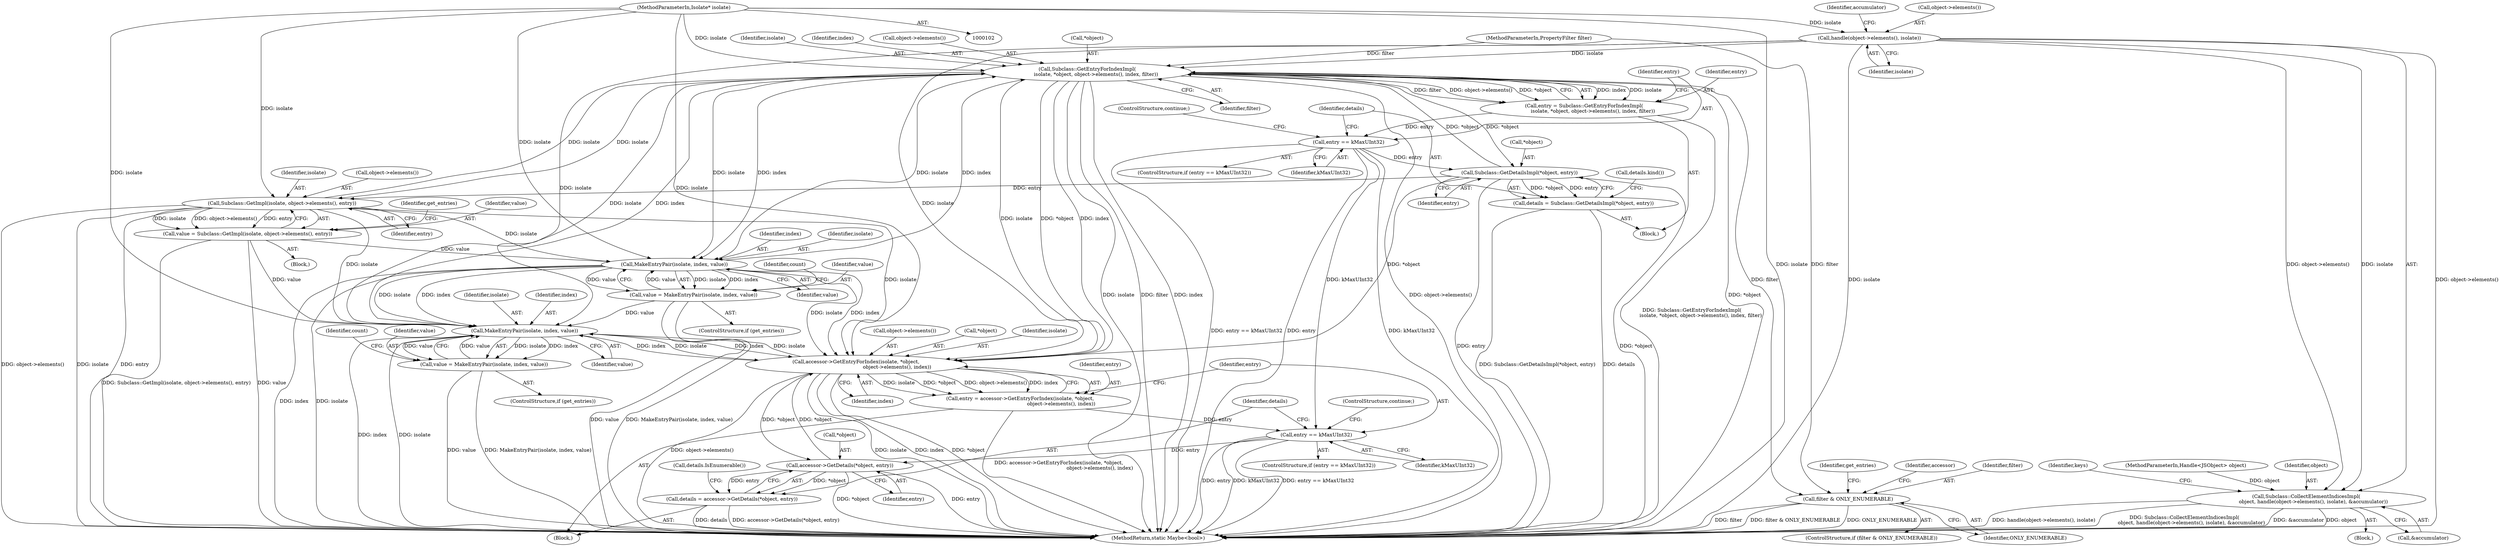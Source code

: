 digraph "0_Android_a24543157ae2cdd25da43e20f4e48a07481e6ceb@pointer" {
"1000117" [label="(Call,handle(object->elements(), isolate))"];
"1000103" [label="(MethodParameterIn,Isolate* isolate)"];
"1000115" [label="(Call,Subclass::CollectElementIndicesImpl(\n         object, handle(object->elements(), isolate), &accumulator))"];
"1000157" [label="(Call,Subclass::GetEntryForIndexImpl(\n           isolate, *object, object->elements(), index, filter))"];
"1000155" [label="(Call,entry = Subclass::GetEntryForIndexImpl(\n           isolate, *object, object->elements(), index, filter))"];
"1000165" [label="(Call,entry == kMaxUInt32)"];
"1000172" [label="(Call,Subclass::GetDetailsImpl(*object, entry))"];
"1000170" [label="(Call,details = Subclass::GetDetailsImpl(*object, entry))"];
"1000184" [label="(Call,Subclass::GetImpl(isolate, object->elements(), entry))"];
"1000182" [label="(Call,value = Subclass::GetImpl(isolate, object->elements(), entry))"];
"1000195" [label="(Call,MakeEntryPair(isolate, index, value))"];
"1000193" [label="(Call,value = MakeEntryPair(isolate, index, value))"];
"1000267" [label="(Call,MakeEntryPair(isolate, index, value))"];
"1000239" [label="(Call,accessor->GetEntryForIndex(isolate, *object,\n                                                    object->elements(), index))"];
"1000237" [label="(Call,entry = accessor->GetEntryForIndex(isolate, *object,\n                                                    object->elements(), index))"];
"1000246" [label="(Call,entry == kMaxUInt32)"];
"1000253" [label="(Call,accessor->GetDetails(*object, entry))"];
"1000251" [label="(Call,details = accessor->GetDetails(*object, entry))"];
"1000265" [label="(Call,value = MakeEntryPair(isolate, index, value))"];
"1000226" [label="(Call,filter & ONLY_ENUMERABLE)"];
"1000108" [label="(MethodParameterIn,PropertyFilter filter)"];
"1000116" [label="(Identifier,object)"];
"1000251" [label="(Call,details = accessor->GetDetails(*object, entry))"];
"1000201" [label="(Identifier,count)"];
"1000164" [label="(ControlStructure,if (entry == kMaxUInt32))"];
"1000179" [label="(Call,details.kind())"];
"1000185" [label="(Identifier,isolate)"];
"1000181" [label="(Block,)"];
"1000249" [label="(ControlStructure,continue;)"];
"1000273" [label="(Identifier,count)"];
"1000124" [label="(Identifier,keys)"];
"1000237" [label="(Call,entry = accessor->GetEntryForIndex(isolate, *object,\n                                                    object->elements(), index))"];
"1000184" [label="(Call,Subclass::GetImpl(isolate, object->elements(), entry))"];
"1000163" [label="(Identifier,filter)"];
"1000171" [label="(Identifier,details)"];
"1000118" [label="(Call,object->elements())"];
"1000264" [label="(Identifier,get_entries)"];
"1000197" [label="(Identifier,index)"];
"1000228" [label="(Identifier,ONLY_ENUMERABLE)"];
"1000232" [label="(Identifier,accessor)"];
"1000191" [label="(ControlStructure,if (get_entries))"];
"1000244" [label="(Identifier,index)"];
"1000141" [label="(Block,)"];
"1000159" [label="(Call,*object)"];
"1000267" [label="(Call,MakeEntryPair(isolate, index, value))"];
"1000256" [label="(Identifier,entry)"];
"1000225" [label="(ControlStructure,if (filter & ONLY_ENUMERABLE))"];
"1000227" [label="(Identifier,filter)"];
"1000183" [label="(Identifier,value)"];
"1000186" [label="(Call,object->elements())"];
"1000265" [label="(Call,value = MakeEntryPair(isolate, index, value))"];
"1000187" [label="(Identifier,entry)"];
"1000283" [label="(MethodReturn,static Maybe<bool>)"];
"1000119" [label="(Identifier,isolate)"];
"1000252" [label="(Identifier,details)"];
"1000270" [label="(Identifier,value)"];
"1000158" [label="(Identifier,isolate)"];
"1000156" [label="(Identifier,entry)"];
"1000248" [label="(Identifier,kMaxUInt32)"];
"1000172" [label="(Call,Subclass::GetDetailsImpl(*object, entry))"];
"1000162" [label="(Identifier,index)"];
"1000166" [label="(Identifier,entry)"];
"1000165" [label="(Call,entry == kMaxUInt32)"];
"1000182" [label="(Call,value = Subclass::GetImpl(isolate, object->elements(), entry))"];
"1000117" [label="(Call,handle(object->elements(), isolate))"];
"1000226" [label="(Call,filter & ONLY_ENUMERABLE)"];
"1000243" [label="(Call,object->elements())"];
"1000253" [label="(Call,accessor->GetDetails(*object, entry))"];
"1000229" [label="(Block,)"];
"1000109" [label="(Block,)"];
"1000167" [label="(Identifier,kMaxUInt32)"];
"1000170" [label="(Call,details = Subclass::GetDetailsImpl(*object, entry))"];
"1000193" [label="(Call,value = MakeEntryPair(isolate, index, value))"];
"1000254" [label="(Call,*object)"];
"1000241" [label="(Call,*object)"];
"1000268" [label="(Identifier,isolate)"];
"1000269" [label="(Identifier,index)"];
"1000266" [label="(Identifier,value)"];
"1000238" [label="(Identifier,entry)"];
"1000240" [label="(Identifier,isolate)"];
"1000246" [label="(Call,entry == kMaxUInt32)"];
"1000196" [label="(Identifier,isolate)"];
"1000192" [label="(Identifier,get_entries)"];
"1000247" [label="(Identifier,entry)"];
"1000245" [label="(ControlStructure,if (entry == kMaxUInt32))"];
"1000173" [label="(Call,*object)"];
"1000168" [label="(ControlStructure,continue;)"];
"1000104" [label="(MethodParameterIn,Handle<JSObject> object)"];
"1000115" [label="(Call,Subclass::CollectElementIndicesImpl(\n         object, handle(object->elements(), isolate), &accumulator))"];
"1000103" [label="(MethodParameterIn,Isolate* isolate)"];
"1000157" [label="(Call,Subclass::GetEntryForIndexImpl(\n           isolate, *object, object->elements(), index, filter))"];
"1000263" [label="(ControlStructure,if (get_entries))"];
"1000195" [label="(Call,MakeEntryPair(isolate, index, value))"];
"1000121" [label="(Identifier,accumulator)"];
"1000175" [label="(Identifier,entry)"];
"1000198" [label="(Identifier,value)"];
"1000194" [label="(Identifier,value)"];
"1000259" [label="(Call,details.IsEnumerable())"];
"1000239" [label="(Call,accessor->GetEntryForIndex(isolate, *object,\n                                                    object->elements(), index))"];
"1000161" [label="(Call,object->elements())"];
"1000155" [label="(Call,entry = Subclass::GetEntryForIndexImpl(\n           isolate, *object, object->elements(), index, filter))"];
"1000120" [label="(Call,&accumulator)"];
"1000117" -> "1000115"  [label="AST: "];
"1000117" -> "1000119"  [label="CFG: "];
"1000118" -> "1000117"  [label="AST: "];
"1000119" -> "1000117"  [label="AST: "];
"1000121" -> "1000117"  [label="CFG: "];
"1000117" -> "1000283"  [label="DDG: object->elements()"];
"1000117" -> "1000283"  [label="DDG: isolate"];
"1000117" -> "1000115"  [label="DDG: object->elements()"];
"1000117" -> "1000115"  [label="DDG: isolate"];
"1000103" -> "1000117"  [label="DDG: isolate"];
"1000117" -> "1000157"  [label="DDG: isolate"];
"1000117" -> "1000239"  [label="DDG: isolate"];
"1000117" -> "1000267"  [label="DDG: isolate"];
"1000103" -> "1000102"  [label="AST: "];
"1000103" -> "1000283"  [label="DDG: isolate"];
"1000103" -> "1000157"  [label="DDG: isolate"];
"1000103" -> "1000184"  [label="DDG: isolate"];
"1000103" -> "1000195"  [label="DDG: isolate"];
"1000103" -> "1000239"  [label="DDG: isolate"];
"1000103" -> "1000267"  [label="DDG: isolate"];
"1000115" -> "1000109"  [label="AST: "];
"1000115" -> "1000120"  [label="CFG: "];
"1000116" -> "1000115"  [label="AST: "];
"1000120" -> "1000115"  [label="AST: "];
"1000124" -> "1000115"  [label="CFG: "];
"1000115" -> "1000283"  [label="DDG: handle(object->elements(), isolate)"];
"1000115" -> "1000283"  [label="DDG: Subclass::CollectElementIndicesImpl(\n         object, handle(object->elements(), isolate), &accumulator)"];
"1000115" -> "1000283"  [label="DDG: &accumulator"];
"1000115" -> "1000283"  [label="DDG: object"];
"1000104" -> "1000115"  [label="DDG: object"];
"1000157" -> "1000155"  [label="AST: "];
"1000157" -> "1000163"  [label="CFG: "];
"1000158" -> "1000157"  [label="AST: "];
"1000159" -> "1000157"  [label="AST: "];
"1000161" -> "1000157"  [label="AST: "];
"1000162" -> "1000157"  [label="AST: "];
"1000163" -> "1000157"  [label="AST: "];
"1000155" -> "1000157"  [label="CFG: "];
"1000157" -> "1000283"  [label="DDG: *object"];
"1000157" -> "1000283"  [label="DDG: isolate"];
"1000157" -> "1000283"  [label="DDG: filter"];
"1000157" -> "1000283"  [label="DDG: index"];
"1000157" -> "1000283"  [label="DDG: object->elements()"];
"1000157" -> "1000155"  [label="DDG: index"];
"1000157" -> "1000155"  [label="DDG: isolate"];
"1000157" -> "1000155"  [label="DDG: filter"];
"1000157" -> "1000155"  [label="DDG: object->elements()"];
"1000157" -> "1000155"  [label="DDG: *object"];
"1000184" -> "1000157"  [label="DDG: isolate"];
"1000195" -> "1000157"  [label="DDG: isolate"];
"1000195" -> "1000157"  [label="DDG: index"];
"1000172" -> "1000157"  [label="DDG: *object"];
"1000108" -> "1000157"  [label="DDG: filter"];
"1000157" -> "1000172"  [label="DDG: *object"];
"1000157" -> "1000184"  [label="DDG: isolate"];
"1000157" -> "1000195"  [label="DDG: isolate"];
"1000157" -> "1000195"  [label="DDG: index"];
"1000157" -> "1000226"  [label="DDG: filter"];
"1000157" -> "1000239"  [label="DDG: isolate"];
"1000157" -> "1000239"  [label="DDG: *object"];
"1000157" -> "1000239"  [label="DDG: index"];
"1000157" -> "1000267"  [label="DDG: isolate"];
"1000157" -> "1000267"  [label="DDG: index"];
"1000155" -> "1000141"  [label="AST: "];
"1000156" -> "1000155"  [label="AST: "];
"1000166" -> "1000155"  [label="CFG: "];
"1000155" -> "1000283"  [label="DDG: Subclass::GetEntryForIndexImpl(\n           isolate, *object, object->elements(), index, filter)"];
"1000155" -> "1000165"  [label="DDG: entry"];
"1000165" -> "1000164"  [label="AST: "];
"1000165" -> "1000167"  [label="CFG: "];
"1000166" -> "1000165"  [label="AST: "];
"1000167" -> "1000165"  [label="AST: "];
"1000168" -> "1000165"  [label="CFG: "];
"1000171" -> "1000165"  [label="CFG: "];
"1000165" -> "1000283"  [label="DDG: entry"];
"1000165" -> "1000283"  [label="DDG: kMaxUInt32"];
"1000165" -> "1000283"  [label="DDG: entry == kMaxUInt32"];
"1000165" -> "1000172"  [label="DDG: entry"];
"1000165" -> "1000246"  [label="DDG: kMaxUInt32"];
"1000172" -> "1000170"  [label="AST: "];
"1000172" -> "1000175"  [label="CFG: "];
"1000173" -> "1000172"  [label="AST: "];
"1000175" -> "1000172"  [label="AST: "];
"1000170" -> "1000172"  [label="CFG: "];
"1000172" -> "1000283"  [label="DDG: *object"];
"1000172" -> "1000283"  [label="DDG: entry"];
"1000172" -> "1000170"  [label="DDG: *object"];
"1000172" -> "1000170"  [label="DDG: entry"];
"1000172" -> "1000184"  [label="DDG: entry"];
"1000172" -> "1000239"  [label="DDG: *object"];
"1000170" -> "1000141"  [label="AST: "];
"1000171" -> "1000170"  [label="AST: "];
"1000179" -> "1000170"  [label="CFG: "];
"1000170" -> "1000283"  [label="DDG: Subclass::GetDetailsImpl(*object, entry)"];
"1000170" -> "1000283"  [label="DDG: details"];
"1000184" -> "1000182"  [label="AST: "];
"1000184" -> "1000187"  [label="CFG: "];
"1000185" -> "1000184"  [label="AST: "];
"1000186" -> "1000184"  [label="AST: "];
"1000187" -> "1000184"  [label="AST: "];
"1000182" -> "1000184"  [label="CFG: "];
"1000184" -> "1000283"  [label="DDG: object->elements()"];
"1000184" -> "1000283"  [label="DDG: isolate"];
"1000184" -> "1000283"  [label="DDG: entry"];
"1000184" -> "1000182"  [label="DDG: isolate"];
"1000184" -> "1000182"  [label="DDG: object->elements()"];
"1000184" -> "1000182"  [label="DDG: entry"];
"1000184" -> "1000195"  [label="DDG: isolate"];
"1000184" -> "1000239"  [label="DDG: isolate"];
"1000184" -> "1000267"  [label="DDG: isolate"];
"1000182" -> "1000181"  [label="AST: "];
"1000183" -> "1000182"  [label="AST: "];
"1000192" -> "1000182"  [label="CFG: "];
"1000182" -> "1000283"  [label="DDG: Subclass::GetImpl(isolate, object->elements(), entry)"];
"1000182" -> "1000283"  [label="DDG: value"];
"1000182" -> "1000195"  [label="DDG: value"];
"1000182" -> "1000267"  [label="DDG: value"];
"1000195" -> "1000193"  [label="AST: "];
"1000195" -> "1000198"  [label="CFG: "];
"1000196" -> "1000195"  [label="AST: "];
"1000197" -> "1000195"  [label="AST: "];
"1000198" -> "1000195"  [label="AST: "];
"1000193" -> "1000195"  [label="CFG: "];
"1000195" -> "1000283"  [label="DDG: index"];
"1000195" -> "1000283"  [label="DDG: isolate"];
"1000195" -> "1000193"  [label="DDG: isolate"];
"1000195" -> "1000193"  [label="DDG: index"];
"1000195" -> "1000193"  [label="DDG: value"];
"1000193" -> "1000195"  [label="DDG: value"];
"1000195" -> "1000239"  [label="DDG: isolate"];
"1000195" -> "1000239"  [label="DDG: index"];
"1000195" -> "1000267"  [label="DDG: isolate"];
"1000195" -> "1000267"  [label="DDG: index"];
"1000193" -> "1000191"  [label="AST: "];
"1000194" -> "1000193"  [label="AST: "];
"1000201" -> "1000193"  [label="CFG: "];
"1000193" -> "1000283"  [label="DDG: value"];
"1000193" -> "1000283"  [label="DDG: MakeEntryPair(isolate, index, value)"];
"1000193" -> "1000267"  [label="DDG: value"];
"1000267" -> "1000265"  [label="AST: "];
"1000267" -> "1000270"  [label="CFG: "];
"1000268" -> "1000267"  [label="AST: "];
"1000269" -> "1000267"  [label="AST: "];
"1000270" -> "1000267"  [label="AST: "];
"1000265" -> "1000267"  [label="CFG: "];
"1000267" -> "1000283"  [label="DDG: index"];
"1000267" -> "1000283"  [label="DDG: isolate"];
"1000267" -> "1000239"  [label="DDG: isolate"];
"1000267" -> "1000239"  [label="DDG: index"];
"1000267" -> "1000265"  [label="DDG: isolate"];
"1000267" -> "1000265"  [label="DDG: index"];
"1000267" -> "1000265"  [label="DDG: value"];
"1000239" -> "1000267"  [label="DDG: isolate"];
"1000239" -> "1000267"  [label="DDG: index"];
"1000265" -> "1000267"  [label="DDG: value"];
"1000239" -> "1000237"  [label="AST: "];
"1000239" -> "1000244"  [label="CFG: "];
"1000240" -> "1000239"  [label="AST: "];
"1000241" -> "1000239"  [label="AST: "];
"1000243" -> "1000239"  [label="AST: "];
"1000244" -> "1000239"  [label="AST: "];
"1000237" -> "1000239"  [label="CFG: "];
"1000239" -> "1000283"  [label="DDG: isolate"];
"1000239" -> "1000283"  [label="DDG: index"];
"1000239" -> "1000283"  [label="DDG: *object"];
"1000239" -> "1000283"  [label="DDG: object->elements()"];
"1000239" -> "1000237"  [label="DDG: isolate"];
"1000239" -> "1000237"  [label="DDG: *object"];
"1000239" -> "1000237"  [label="DDG: object->elements()"];
"1000239" -> "1000237"  [label="DDG: index"];
"1000253" -> "1000239"  [label="DDG: *object"];
"1000239" -> "1000253"  [label="DDG: *object"];
"1000237" -> "1000229"  [label="AST: "];
"1000238" -> "1000237"  [label="AST: "];
"1000247" -> "1000237"  [label="CFG: "];
"1000237" -> "1000283"  [label="DDG: accessor->GetEntryForIndex(isolate, *object,\n                                                    object->elements(), index)"];
"1000237" -> "1000246"  [label="DDG: entry"];
"1000246" -> "1000245"  [label="AST: "];
"1000246" -> "1000248"  [label="CFG: "];
"1000247" -> "1000246"  [label="AST: "];
"1000248" -> "1000246"  [label="AST: "];
"1000249" -> "1000246"  [label="CFG: "];
"1000252" -> "1000246"  [label="CFG: "];
"1000246" -> "1000283"  [label="DDG: kMaxUInt32"];
"1000246" -> "1000283"  [label="DDG: entry == kMaxUInt32"];
"1000246" -> "1000283"  [label="DDG: entry"];
"1000246" -> "1000253"  [label="DDG: entry"];
"1000253" -> "1000251"  [label="AST: "];
"1000253" -> "1000256"  [label="CFG: "];
"1000254" -> "1000253"  [label="AST: "];
"1000256" -> "1000253"  [label="AST: "];
"1000251" -> "1000253"  [label="CFG: "];
"1000253" -> "1000283"  [label="DDG: *object"];
"1000253" -> "1000283"  [label="DDG: entry"];
"1000253" -> "1000251"  [label="DDG: *object"];
"1000253" -> "1000251"  [label="DDG: entry"];
"1000251" -> "1000229"  [label="AST: "];
"1000252" -> "1000251"  [label="AST: "];
"1000259" -> "1000251"  [label="CFG: "];
"1000251" -> "1000283"  [label="DDG: accessor->GetDetails(*object, entry)"];
"1000251" -> "1000283"  [label="DDG: details"];
"1000265" -> "1000263"  [label="AST: "];
"1000266" -> "1000265"  [label="AST: "];
"1000273" -> "1000265"  [label="CFG: "];
"1000265" -> "1000283"  [label="DDG: MakeEntryPair(isolate, index, value)"];
"1000265" -> "1000283"  [label="DDG: value"];
"1000226" -> "1000225"  [label="AST: "];
"1000226" -> "1000228"  [label="CFG: "];
"1000227" -> "1000226"  [label="AST: "];
"1000228" -> "1000226"  [label="AST: "];
"1000232" -> "1000226"  [label="CFG: "];
"1000264" -> "1000226"  [label="CFG: "];
"1000226" -> "1000283"  [label="DDG: filter"];
"1000226" -> "1000283"  [label="DDG: filter & ONLY_ENUMERABLE"];
"1000226" -> "1000283"  [label="DDG: ONLY_ENUMERABLE"];
"1000108" -> "1000226"  [label="DDG: filter"];
}

